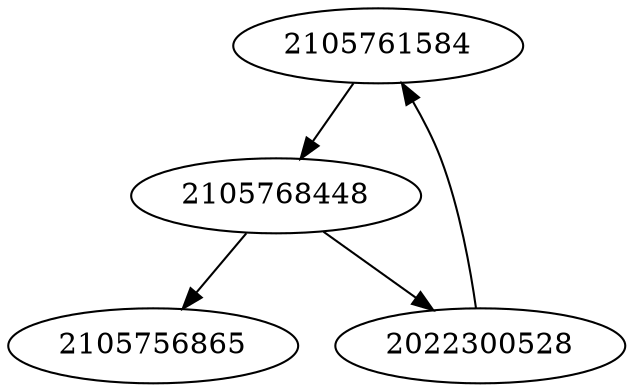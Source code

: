 strict digraph  {
2105761584;
2105756865;
2105768448;
2022300528;
2105761584 -> 2105768448;
2105768448 -> 2022300528;
2105768448 -> 2105756865;
2022300528 -> 2105761584;
}
